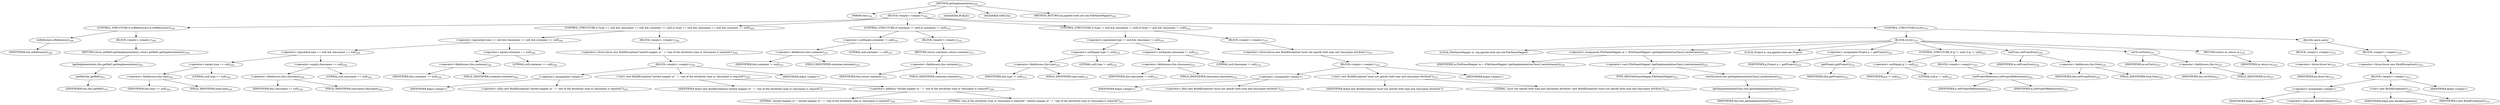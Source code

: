 digraph "getImplementation" {  
"389" [label = <(METHOD,getImplementation)<SUB>199</SUB>> ]
"49" [label = <(PARAM,this)<SUB>199</SUB>> ]
"390" [label = <(BLOCK,&lt;empty&gt;,&lt;empty&gt;)<SUB>199</SUB>> ]
"391" [label = <(CONTROL_STRUCTURE,if (isReference()),if (isReference()))<SUB>200</SUB>> ]
"392" [label = <(isReference,isReference())<SUB>200</SUB>> ]
"48" [label = <(IDENTIFIER,this,isReference())<SUB>200</SUB>> ]
"393" [label = <(BLOCK,&lt;empty&gt;,&lt;empty&gt;)<SUB>200</SUB>> ]
"394" [label = <(RETURN,return getRef().getImplementation();,return getRef().getImplementation();)<SUB>201</SUB>> ]
"395" [label = <(getImplementation,this.getRef().getImplementation())<SUB>201</SUB>> ]
"396" [label = <(getRef,this.getRef())<SUB>201</SUB>> ]
"50" [label = <(IDENTIFIER,this,this.getRef())<SUB>201</SUB>> ]
"397" [label = <(CONTROL_STRUCTURE,if (type == null &amp;&amp; classname == null &amp;&amp; container == null),if (type == null &amp;&amp; classname == null &amp;&amp; container == null))<SUB>204</SUB>> ]
"398" [label = <(&lt;operator&gt;.logicalAnd,type == null &amp;&amp; classname == null &amp;&amp; container == null)<SUB>204</SUB>> ]
"399" [label = <(&lt;operator&gt;.logicalAnd,type == null &amp;&amp; classname == null)<SUB>204</SUB>> ]
"400" [label = <(&lt;operator&gt;.equals,type == null)<SUB>204</SUB>> ]
"401" [label = <(&lt;operator&gt;.fieldAccess,this.type)<SUB>204</SUB>> ]
"402" [label = <(IDENTIFIER,this,type == null)<SUB>204</SUB>> ]
"403" [label = <(FIELD_IDENTIFIER,type,type)<SUB>204</SUB>> ]
"404" [label = <(LITERAL,null,type == null)<SUB>204</SUB>> ]
"405" [label = <(&lt;operator&gt;.equals,classname == null)<SUB>204</SUB>> ]
"406" [label = <(&lt;operator&gt;.fieldAccess,this.classname)<SUB>204</SUB>> ]
"407" [label = <(IDENTIFIER,this,classname == null)<SUB>204</SUB>> ]
"408" [label = <(FIELD_IDENTIFIER,classname,classname)<SUB>204</SUB>> ]
"409" [label = <(LITERAL,null,classname == null)<SUB>204</SUB>> ]
"410" [label = <(&lt;operator&gt;.equals,container == null)<SUB>204</SUB>> ]
"411" [label = <(&lt;operator&gt;.fieldAccess,this.container)<SUB>204</SUB>> ]
"412" [label = <(IDENTIFIER,this,container == null)<SUB>204</SUB>> ]
"413" [label = <(FIELD_IDENTIFIER,container,container)<SUB>204</SUB>> ]
"414" [label = <(LITERAL,null,container == null)<SUB>204</SUB>> ]
"415" [label = <(BLOCK,&lt;empty&gt;,&lt;empty&gt;)<SUB>204</SUB>> ]
"416" [label = <(&lt;operator&gt;.throw,throw new BuildException(&quot;nested mapper or &quot; + &quot;one of the attributes type or classname is required&quot;);)<SUB>205</SUB>> ]
"417" [label = <(BLOCK,&lt;empty&gt;,&lt;empty&gt;)<SUB>205</SUB>> ]
"418" [label = <(&lt;operator&gt;.assignment,&lt;empty&gt;)> ]
"419" [label = <(IDENTIFIER,$obj3,&lt;empty&gt;)> ]
"420" [label = <(&lt;operator&gt;.alloc,new BuildException(&quot;nested mapper or &quot; + &quot;one of the attributes type or classname is required&quot;))<SUB>205</SUB>> ]
"421" [label = <(&lt;init&gt;,new BuildException(&quot;nested mapper or &quot; + &quot;one of the attributes type or classname is required&quot;))<SUB>205</SUB>> ]
"422" [label = <(IDENTIFIER,$obj3,new BuildException(&quot;nested mapper or &quot; + &quot;one of the attributes type or classname is required&quot;))> ]
"423" [label = <(&lt;operator&gt;.addition,&quot;nested mapper or &quot; + &quot;one of the attributes type or classname is required&quot;)<SUB>206</SUB>> ]
"424" [label = <(LITERAL,&quot;nested mapper or &quot;,&quot;nested mapper or &quot; + &quot;one of the attributes type or classname is required&quot;)<SUB>206</SUB>> ]
"425" [label = <(LITERAL,&quot;one of the attributes type or classname is required&quot;,&quot;nested mapper or &quot; + &quot;one of the attributes type or classname is required&quot;)<SUB>207</SUB>> ]
"426" [label = <(IDENTIFIER,$obj3,&lt;empty&gt;)> ]
"427" [label = <(CONTROL_STRUCTURE,if (container != null),if (container != null))<SUB>210</SUB>> ]
"428" [label = <(&lt;operator&gt;.notEquals,container != null)<SUB>210</SUB>> ]
"429" [label = <(&lt;operator&gt;.fieldAccess,this.container)<SUB>210</SUB>> ]
"430" [label = <(IDENTIFIER,this,container != null)<SUB>210</SUB>> ]
"431" [label = <(FIELD_IDENTIFIER,container,container)<SUB>210</SUB>> ]
"432" [label = <(LITERAL,null,container != null)<SUB>210</SUB>> ]
"433" [label = <(BLOCK,&lt;empty&gt;,&lt;empty&gt;)<SUB>210</SUB>> ]
"434" [label = <(RETURN,return container;,return container;)<SUB>211</SUB>> ]
"435" [label = <(&lt;operator&gt;.fieldAccess,this.container)<SUB>211</SUB>> ]
"436" [label = <(IDENTIFIER,this,return container;)<SUB>211</SUB>> ]
"437" [label = <(FIELD_IDENTIFIER,container,container)<SUB>211</SUB>> ]
"438" [label = <(CONTROL_STRUCTURE,if (type != null &amp;&amp; classname != null),if (type != null &amp;&amp; classname != null))<SUB>214</SUB>> ]
"439" [label = <(&lt;operator&gt;.logicalAnd,type != null &amp;&amp; classname != null)<SUB>214</SUB>> ]
"440" [label = <(&lt;operator&gt;.notEquals,type != null)<SUB>214</SUB>> ]
"441" [label = <(&lt;operator&gt;.fieldAccess,this.type)<SUB>214</SUB>> ]
"442" [label = <(IDENTIFIER,this,type != null)<SUB>214</SUB>> ]
"443" [label = <(FIELD_IDENTIFIER,type,type)<SUB>214</SUB>> ]
"444" [label = <(LITERAL,null,type != null)<SUB>214</SUB>> ]
"445" [label = <(&lt;operator&gt;.notEquals,classname != null)<SUB>214</SUB>> ]
"446" [label = <(&lt;operator&gt;.fieldAccess,this.classname)<SUB>214</SUB>> ]
"447" [label = <(IDENTIFIER,this,classname != null)<SUB>214</SUB>> ]
"448" [label = <(FIELD_IDENTIFIER,classname,classname)<SUB>214</SUB>> ]
"449" [label = <(LITERAL,null,classname != null)<SUB>214</SUB>> ]
"450" [label = <(BLOCK,&lt;empty&gt;,&lt;empty&gt;)<SUB>214</SUB>> ]
"451" [label = <(&lt;operator&gt;.throw,throw new BuildException(&quot;must not specify both type and classname attribute&quot;);)<SUB>215</SUB>> ]
"452" [label = <(BLOCK,&lt;empty&gt;,&lt;empty&gt;)<SUB>215</SUB>> ]
"453" [label = <(&lt;operator&gt;.assignment,&lt;empty&gt;)> ]
"454" [label = <(IDENTIFIER,$obj4,&lt;empty&gt;)> ]
"455" [label = <(&lt;operator&gt;.alloc,new BuildException(&quot;must not specify both type and classname attribute&quot;))<SUB>215</SUB>> ]
"456" [label = <(&lt;init&gt;,new BuildException(&quot;must not specify both type and classname attribute&quot;))<SUB>215</SUB>> ]
"457" [label = <(IDENTIFIER,$obj4,new BuildException(&quot;must not specify both type and classname attribute&quot;))> ]
"458" [label = <(LITERAL,&quot;must not specify both type and classname attribute&quot;,new BuildException(&quot;must not specify both type and classname attribute&quot;))<SUB>216</SUB>> ]
"459" [label = <(IDENTIFIER,$obj4,&lt;empty&gt;)> ]
"460" [label = <(CONTROL_STRUCTURE,try,try)<SUB>219</SUB>> ]
"461" [label = <(BLOCK,try,try)<SUB>219</SUB>> ]
"462" [label = <(LOCAL,FileNameMapper m: org.apache.tools.ant.util.FileNameMapper)> ]
"463" [label = <(&lt;operator&gt;.assignment,FileNameMapper m = (FileNameMapper) (getImplementationClass().newInstance()))<SUB>220</SUB>> ]
"464" [label = <(IDENTIFIER,m,FileNameMapper m = (FileNameMapper) (getImplementationClass().newInstance()))<SUB>220</SUB>> ]
"465" [label = <(&lt;operator&gt;.cast,(FileNameMapper) (getImplementationClass().newInstance()))<SUB>221</SUB>> ]
"466" [label = <(TYPE_REF,FileNameMapper,FileNameMapper)<SUB>221</SUB>> ]
"467" [label = <(newInstance,this.getImplementationClass().newInstance())<SUB>221</SUB>> ]
"468" [label = <(getImplementationClass,this.getImplementationClass())<SUB>221</SUB>> ]
"51" [label = <(IDENTIFIER,this,this.getImplementationClass())<SUB>221</SUB>> ]
"469" [label = <(LOCAL,Project p: org.apache.tools.ant.Project)> ]
"470" [label = <(&lt;operator&gt;.assignment,Project p = getProject())<SUB>222</SUB>> ]
"471" [label = <(IDENTIFIER,p,Project p = getProject())<SUB>222</SUB>> ]
"472" [label = <(getProject,getProject())<SUB>222</SUB>> ]
"52" [label = <(IDENTIFIER,this,getProject())<SUB>222</SUB>> ]
"473" [label = <(CONTROL_STRUCTURE,if (p != null),if (p != null))<SUB>223</SUB>> ]
"474" [label = <(&lt;operator&gt;.notEquals,p != null)<SUB>223</SUB>> ]
"475" [label = <(IDENTIFIER,p,p != null)<SUB>223</SUB>> ]
"476" [label = <(LITERAL,null,p != null)<SUB>223</SUB>> ]
"477" [label = <(BLOCK,&lt;empty&gt;,&lt;empty&gt;)<SUB>223</SUB>> ]
"478" [label = <(setProjectReference,setProjectReference(m))<SUB>224</SUB>> ]
"479" [label = <(IDENTIFIER,p,setProjectReference(m))<SUB>224</SUB>> ]
"480" [label = <(IDENTIFIER,m,setProjectReference(m))<SUB>224</SUB>> ]
"481" [label = <(setFrom,setFrom(from))<SUB>226</SUB>> ]
"482" [label = <(IDENTIFIER,m,setFrom(from))<SUB>226</SUB>> ]
"483" [label = <(&lt;operator&gt;.fieldAccess,this.from)<SUB>226</SUB>> ]
"484" [label = <(IDENTIFIER,this,setFrom(from))<SUB>226</SUB>> ]
"485" [label = <(FIELD_IDENTIFIER,from,from)<SUB>226</SUB>> ]
"486" [label = <(setTo,setTo(to))<SUB>227</SUB>> ]
"487" [label = <(IDENTIFIER,m,setTo(to))<SUB>227</SUB>> ]
"488" [label = <(&lt;operator&gt;.fieldAccess,this.to)<SUB>227</SUB>> ]
"489" [label = <(IDENTIFIER,this,setTo(to))<SUB>227</SUB>> ]
"490" [label = <(FIELD_IDENTIFIER,to,to)<SUB>227</SUB>> ]
"491" [label = <(RETURN,return m;,return m;)<SUB>229</SUB>> ]
"492" [label = <(IDENTIFIER,m,return m;)<SUB>229</SUB>> ]
"493" [label = <(BLOCK,catch,catch)> ]
"494" [label = <(BLOCK,&lt;empty&gt;,&lt;empty&gt;)<SUB>230</SUB>> ]
"495" [label = <(&lt;operator&gt;.throw,throw be;)<SUB>231</SUB>> ]
"496" [label = <(IDENTIFIER,be,throw be;)<SUB>231</SUB>> ]
"497" [label = <(BLOCK,&lt;empty&gt;,&lt;empty&gt;)<SUB>232</SUB>> ]
"498" [label = <(&lt;operator&gt;.throw,throw new BuildException(t);)<SUB>233</SUB>> ]
"499" [label = <(BLOCK,&lt;empty&gt;,&lt;empty&gt;)<SUB>233</SUB>> ]
"500" [label = <(&lt;operator&gt;.assignment,&lt;empty&gt;)> ]
"501" [label = <(IDENTIFIER,$obj5,&lt;empty&gt;)> ]
"502" [label = <(&lt;operator&gt;.alloc,new BuildException(t))<SUB>233</SUB>> ]
"503" [label = <(&lt;init&gt;,new BuildException(t))<SUB>233</SUB>> ]
"504" [label = <(IDENTIFIER,$obj5,new BuildException(t))> ]
"505" [label = <(IDENTIFIER,t,new BuildException(t))<SUB>233</SUB>> ]
"506" [label = <(IDENTIFIER,$obj5,&lt;empty&gt;)> ]
"507" [label = <(MODIFIER,PUBLIC)> ]
"508" [label = <(MODIFIER,VIRTUAL)> ]
"509" [label = <(METHOD_RETURN,org.apache.tools.ant.util.FileNameMapper)<SUB>199</SUB>> ]
  "389" -> "49" 
  "389" -> "390" 
  "389" -> "507" 
  "389" -> "508" 
  "389" -> "509" 
  "390" -> "391" 
  "390" -> "397" 
  "390" -> "427" 
  "390" -> "438" 
  "390" -> "460" 
  "391" -> "392" 
  "391" -> "393" 
  "392" -> "48" 
  "393" -> "394" 
  "394" -> "395" 
  "395" -> "396" 
  "396" -> "50" 
  "397" -> "398" 
  "397" -> "415" 
  "398" -> "399" 
  "398" -> "410" 
  "399" -> "400" 
  "399" -> "405" 
  "400" -> "401" 
  "400" -> "404" 
  "401" -> "402" 
  "401" -> "403" 
  "405" -> "406" 
  "405" -> "409" 
  "406" -> "407" 
  "406" -> "408" 
  "410" -> "411" 
  "410" -> "414" 
  "411" -> "412" 
  "411" -> "413" 
  "415" -> "416" 
  "416" -> "417" 
  "417" -> "418" 
  "417" -> "421" 
  "417" -> "426" 
  "418" -> "419" 
  "418" -> "420" 
  "421" -> "422" 
  "421" -> "423" 
  "423" -> "424" 
  "423" -> "425" 
  "427" -> "428" 
  "427" -> "433" 
  "428" -> "429" 
  "428" -> "432" 
  "429" -> "430" 
  "429" -> "431" 
  "433" -> "434" 
  "434" -> "435" 
  "435" -> "436" 
  "435" -> "437" 
  "438" -> "439" 
  "438" -> "450" 
  "439" -> "440" 
  "439" -> "445" 
  "440" -> "441" 
  "440" -> "444" 
  "441" -> "442" 
  "441" -> "443" 
  "445" -> "446" 
  "445" -> "449" 
  "446" -> "447" 
  "446" -> "448" 
  "450" -> "451" 
  "451" -> "452" 
  "452" -> "453" 
  "452" -> "456" 
  "452" -> "459" 
  "453" -> "454" 
  "453" -> "455" 
  "456" -> "457" 
  "456" -> "458" 
  "460" -> "461" 
  "460" -> "493" 
  "461" -> "462" 
  "461" -> "463" 
  "461" -> "469" 
  "461" -> "470" 
  "461" -> "473" 
  "461" -> "481" 
  "461" -> "486" 
  "461" -> "491" 
  "463" -> "464" 
  "463" -> "465" 
  "465" -> "466" 
  "465" -> "467" 
  "467" -> "468" 
  "468" -> "51" 
  "470" -> "471" 
  "470" -> "472" 
  "472" -> "52" 
  "473" -> "474" 
  "473" -> "477" 
  "474" -> "475" 
  "474" -> "476" 
  "477" -> "478" 
  "478" -> "479" 
  "478" -> "480" 
  "481" -> "482" 
  "481" -> "483" 
  "483" -> "484" 
  "483" -> "485" 
  "486" -> "487" 
  "486" -> "488" 
  "488" -> "489" 
  "488" -> "490" 
  "491" -> "492" 
  "493" -> "494" 
  "493" -> "497" 
  "494" -> "495" 
  "495" -> "496" 
  "497" -> "498" 
  "498" -> "499" 
  "499" -> "500" 
  "499" -> "503" 
  "499" -> "506" 
  "500" -> "501" 
  "500" -> "502" 
  "503" -> "504" 
  "503" -> "505" 
}

